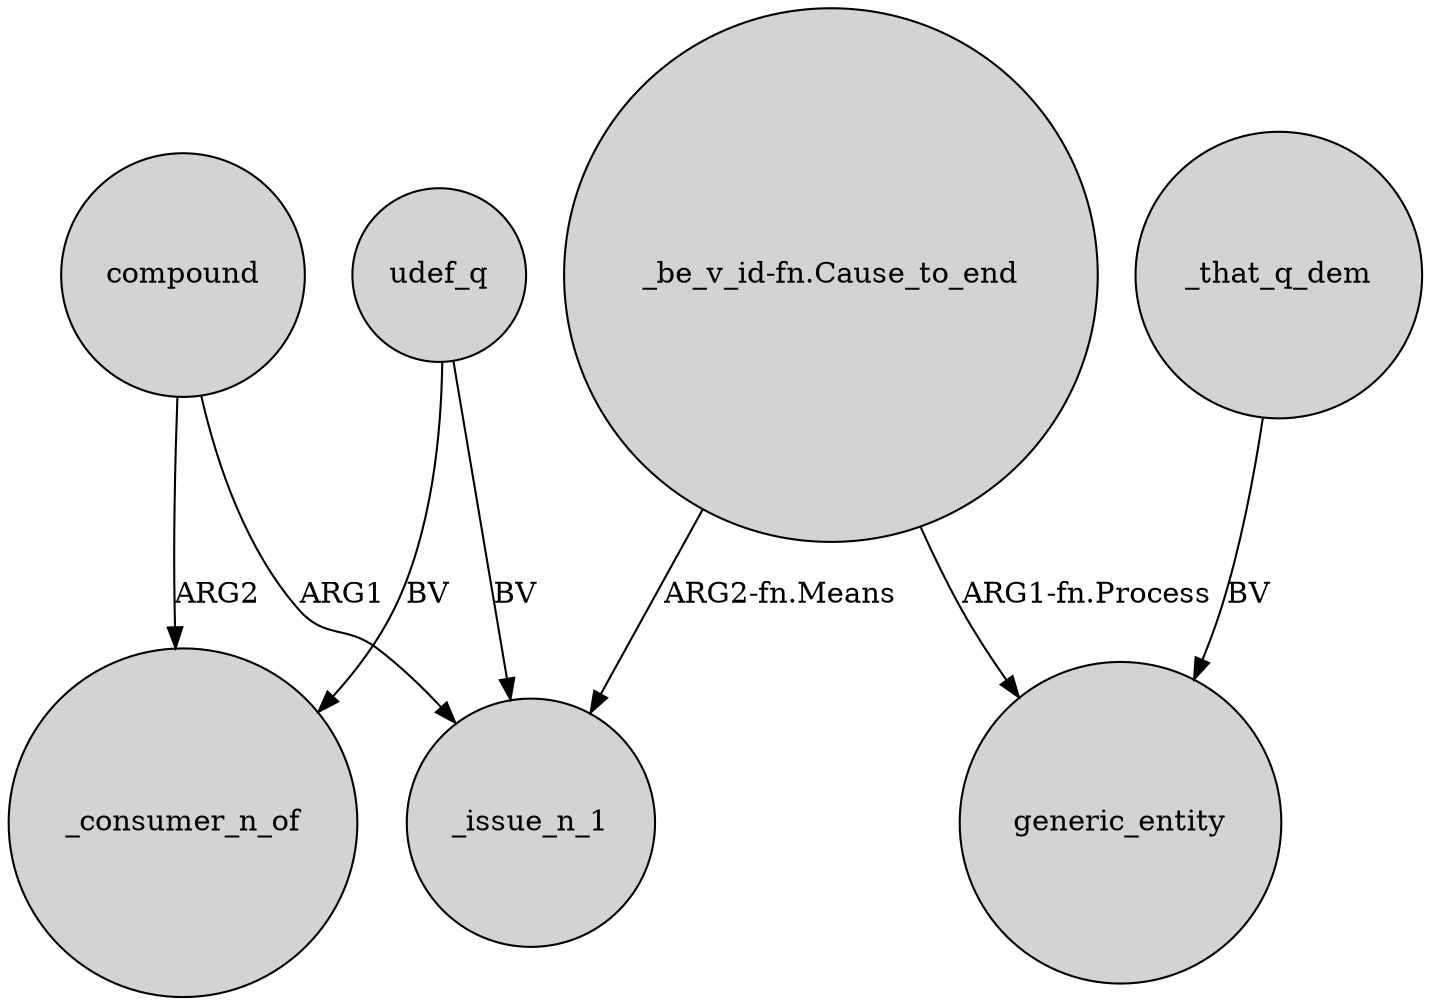 digraph {
	node [shape=circle style=filled]
	udef_q -> _consumer_n_of [label=BV]
	udef_q -> _issue_n_1 [label=BV]
	compound -> _consumer_n_of [label=ARG2]
	"_be_v_id-fn.Cause_to_end" -> generic_entity [label="ARG1-fn.Process"]
	_that_q_dem -> generic_entity [label=BV]
	"_be_v_id-fn.Cause_to_end" -> _issue_n_1 [label="ARG2-fn.Means"]
	compound -> _issue_n_1 [label=ARG1]
}
